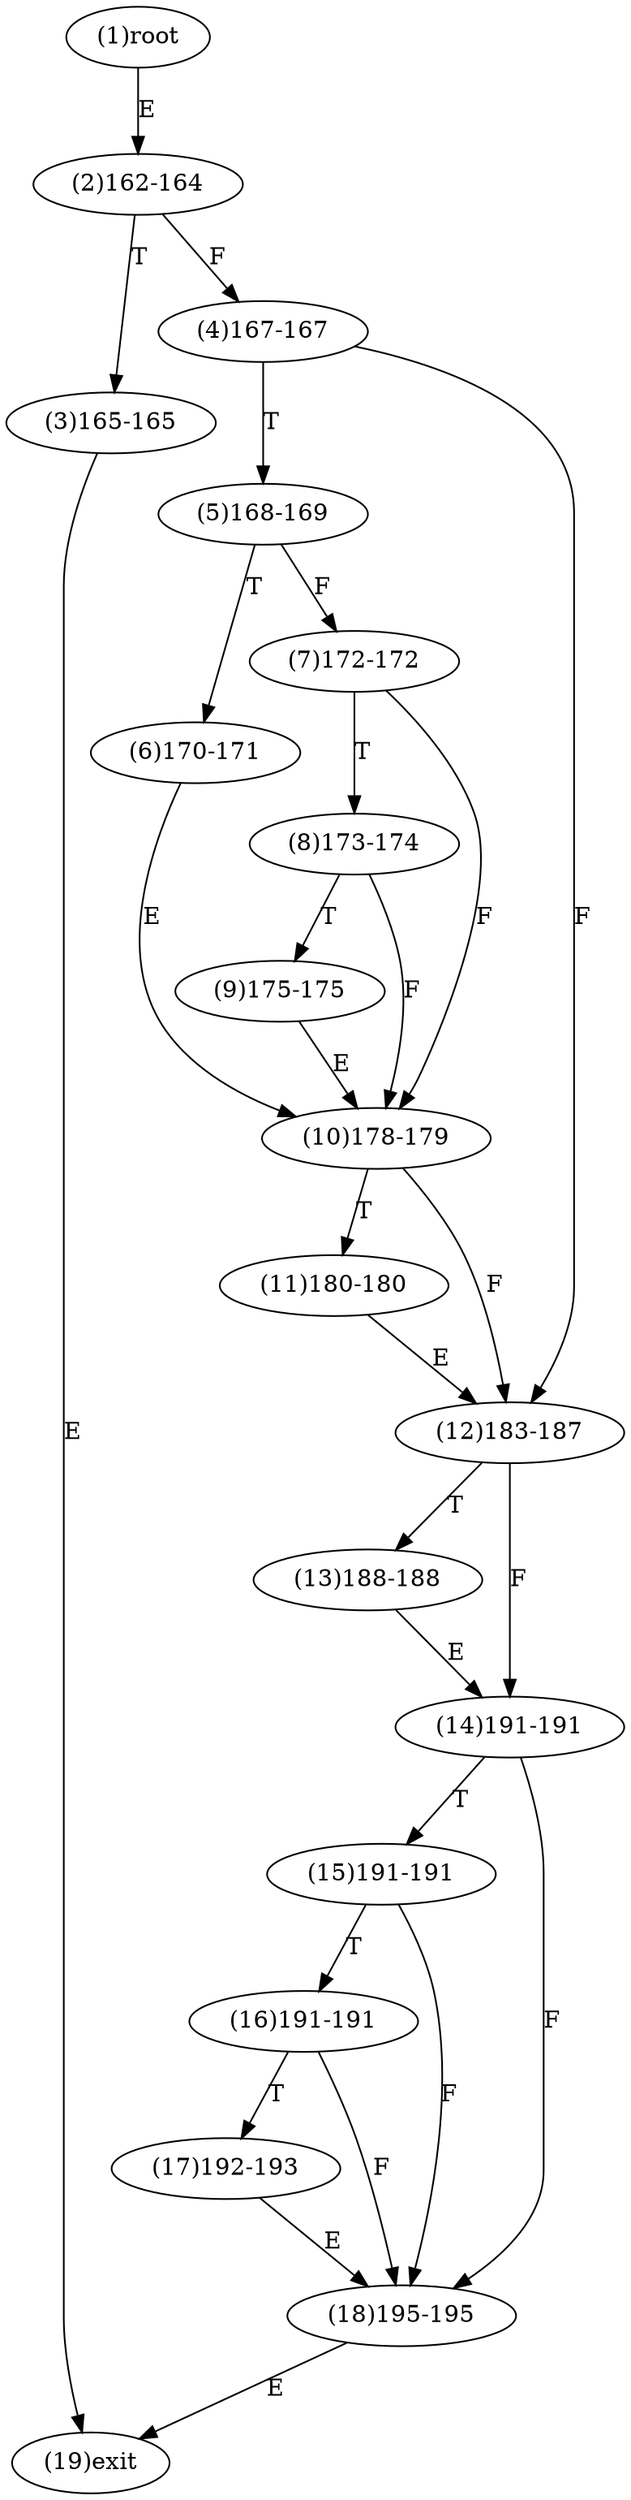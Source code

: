 digraph "" { 
1[ label="(1)root"];
2[ label="(2)162-164"];
3[ label="(3)165-165"];
4[ label="(4)167-167"];
5[ label="(5)168-169"];
6[ label="(6)170-171"];
7[ label="(7)172-172"];
8[ label="(8)173-174"];
9[ label="(9)175-175"];
10[ label="(10)178-179"];
11[ label="(11)180-180"];
12[ label="(12)183-187"];
13[ label="(13)188-188"];
14[ label="(14)191-191"];
15[ label="(15)191-191"];
17[ label="(17)192-193"];
16[ label="(16)191-191"];
19[ label="(19)exit"];
18[ label="(18)195-195"];
1->2[ label="E"];
2->4[ label="F"];
2->3[ label="T"];
3->19[ label="E"];
4->12[ label="F"];
4->5[ label="T"];
5->7[ label="F"];
5->6[ label="T"];
6->10[ label="E"];
7->10[ label="F"];
7->8[ label="T"];
8->10[ label="F"];
8->9[ label="T"];
9->10[ label="E"];
10->12[ label="F"];
10->11[ label="T"];
11->12[ label="E"];
12->14[ label="F"];
12->13[ label="T"];
13->14[ label="E"];
14->18[ label="F"];
14->15[ label="T"];
15->18[ label="F"];
15->16[ label="T"];
16->18[ label="F"];
16->17[ label="T"];
17->18[ label="E"];
18->19[ label="E"];
}
